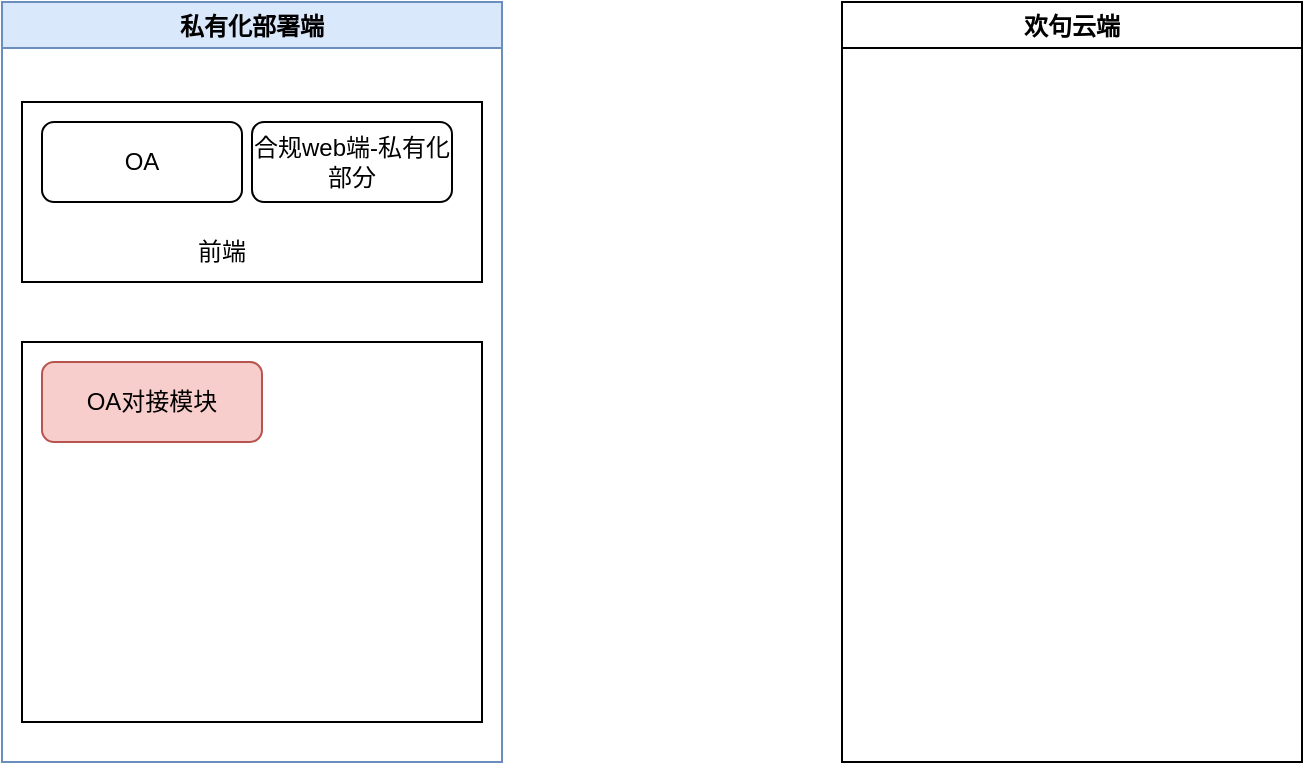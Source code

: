<mxfile version="16.6.4" type="github">
  <diagram id="fIVeJlJuE8aJmZpe3ket" name="Page-1">
    <mxGraphModel dx="1422" dy="747" grid="1" gridSize="10" guides="1" tooltips="1" connect="1" arrows="1" fold="1" page="1" pageScale="1" pageWidth="827" pageHeight="1169" math="0" shadow="0">
      <root>
        <mxCell id="0" />
        <mxCell id="1" parent="0" />
        <mxCell id="bB6q7HOxnZx6WN4StiqI-1" value="私有化部署端" style="swimlane;startSize=23;fillColor=#dae8fc;strokeColor=#6c8ebf;" vertex="1" parent="1">
          <mxGeometry x="60" y="140" width="250" height="380" as="geometry" />
        </mxCell>
        <mxCell id="bB6q7HOxnZx6WN4StiqI-9" value="" style="rounded=0;whiteSpace=wrap;html=1;" vertex="1" parent="bB6q7HOxnZx6WN4StiqI-1">
          <mxGeometry x="10" y="170" width="230" height="190" as="geometry" />
        </mxCell>
        <mxCell id="bB6q7HOxnZx6WN4StiqI-7" value="" style="rounded=0;whiteSpace=wrap;html=1;" vertex="1" parent="bB6q7HOxnZx6WN4StiqI-1">
          <mxGeometry x="10" y="50" width="230" height="90" as="geometry" />
        </mxCell>
        <mxCell id="bB6q7HOxnZx6WN4StiqI-3" value="OA对接模块" style="rounded=1;whiteSpace=wrap;html=1;fillColor=#f8cecc;strokeColor=#b85450;" vertex="1" parent="bB6q7HOxnZx6WN4StiqI-1">
          <mxGeometry x="20" y="180" width="110" height="40" as="geometry" />
        </mxCell>
        <mxCell id="bB6q7HOxnZx6WN4StiqI-5" value="OA" style="rounded=1;whiteSpace=wrap;html=1;" vertex="1" parent="bB6q7HOxnZx6WN4StiqI-1">
          <mxGeometry x="20" y="60" width="100" height="40" as="geometry" />
        </mxCell>
        <mxCell id="bB6q7HOxnZx6WN4StiqI-6" value="合规web端-私有化部分" style="rounded=1;whiteSpace=wrap;html=1;" vertex="1" parent="bB6q7HOxnZx6WN4StiqI-1">
          <mxGeometry x="125" y="60" width="100" height="40" as="geometry" />
        </mxCell>
        <mxCell id="bB6q7HOxnZx6WN4StiqI-8" value="前端" style="text;html=1;strokeColor=none;fillColor=none;align=center;verticalAlign=middle;whiteSpace=wrap;rounded=0;" vertex="1" parent="bB6q7HOxnZx6WN4StiqI-1">
          <mxGeometry x="80" y="110" width="60" height="30" as="geometry" />
        </mxCell>
        <mxCell id="bB6q7HOxnZx6WN4StiqI-2" value="欢句云端" style="swimlane;startSize=23;" vertex="1" parent="1">
          <mxGeometry x="480" y="140" width="230" height="380" as="geometry" />
        </mxCell>
      </root>
    </mxGraphModel>
  </diagram>
</mxfile>
